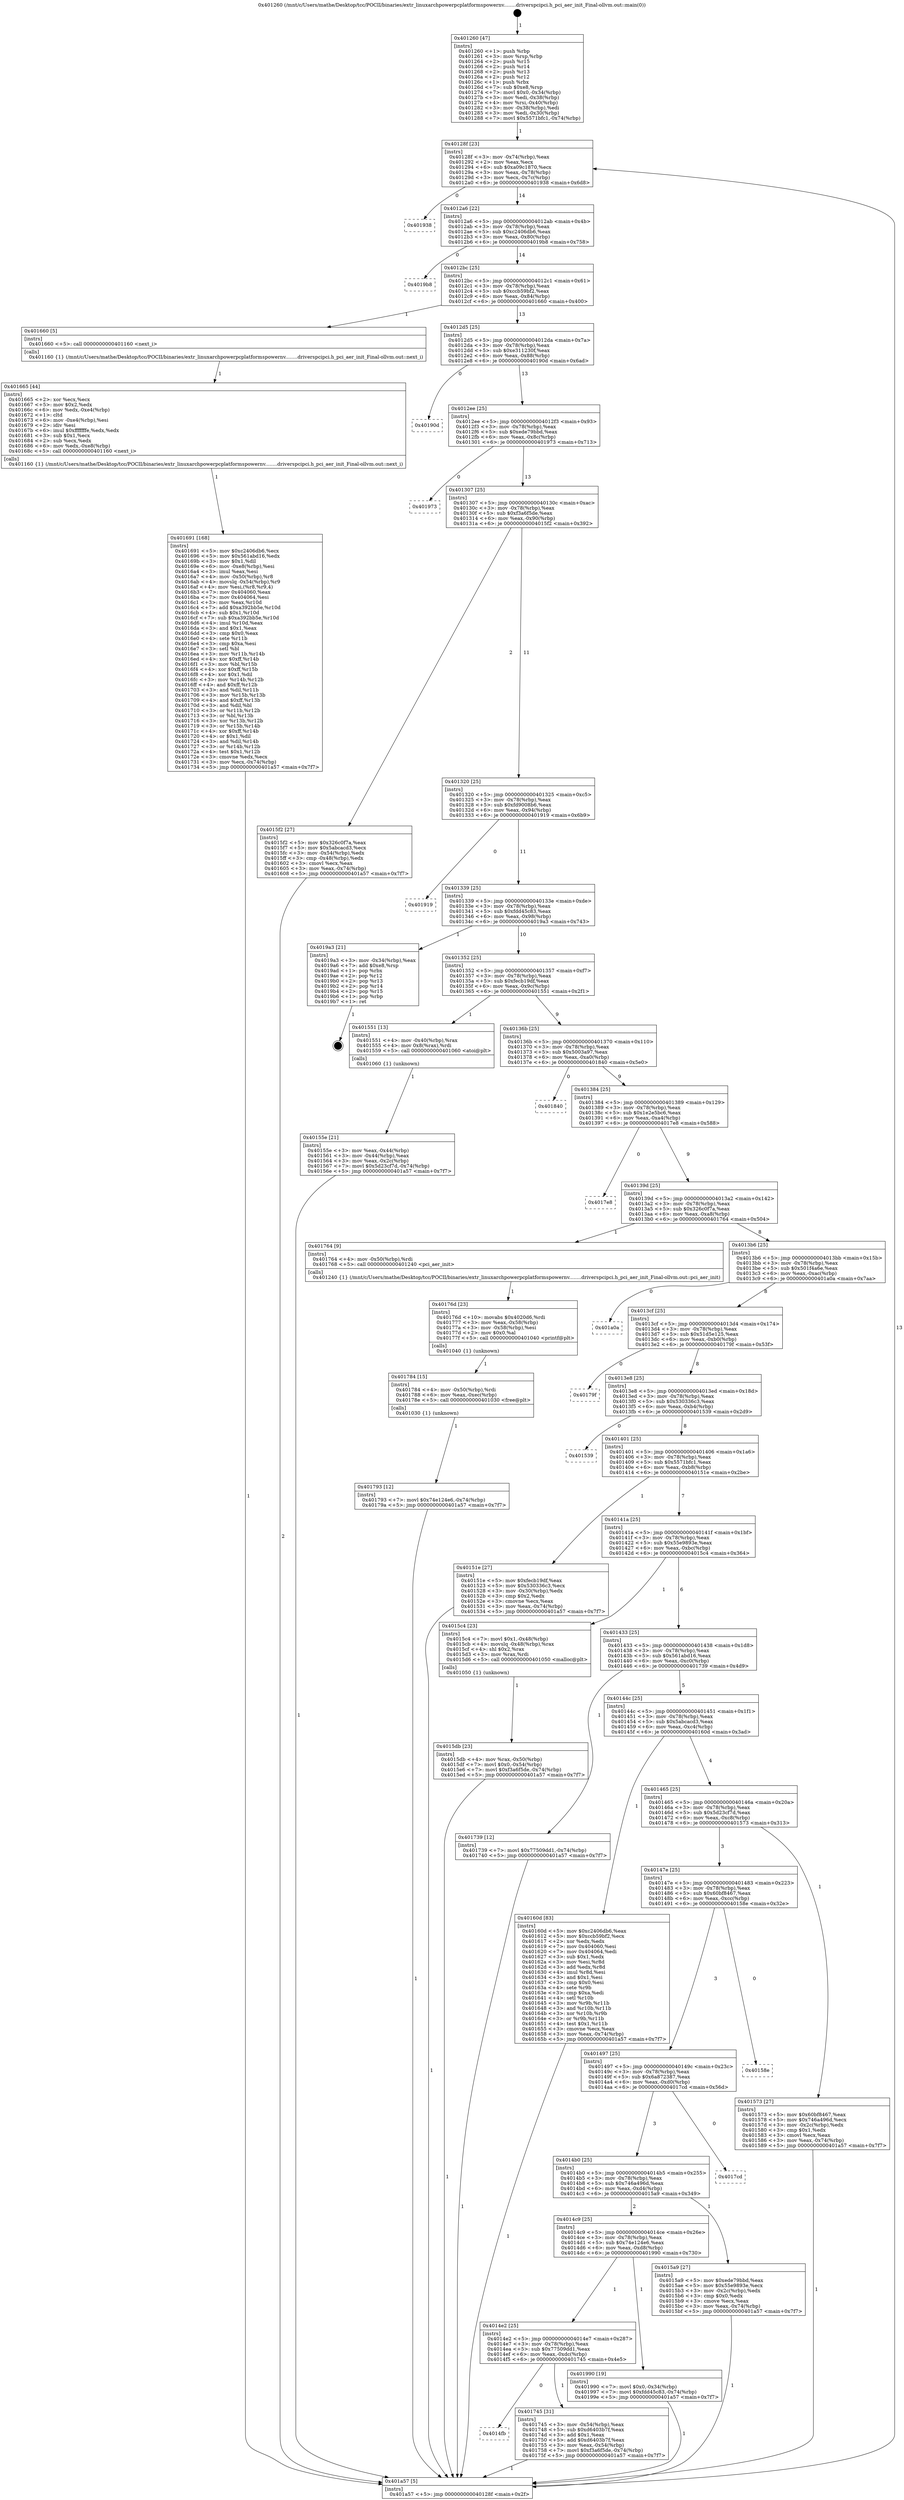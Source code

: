 digraph "0x401260" {
  label = "0x401260 (/mnt/c/Users/mathe/Desktop/tcc/POCII/binaries/extr_linuxarchpowerpcplatformspowernv........driverspcipci.h_pci_aer_init_Final-ollvm.out::main(0))"
  labelloc = "t"
  node[shape=record]

  Entry [label="",width=0.3,height=0.3,shape=circle,fillcolor=black,style=filled]
  "0x40128f" [label="{
     0x40128f [23]\l
     | [instrs]\l
     &nbsp;&nbsp;0x40128f \<+3\>: mov -0x74(%rbp),%eax\l
     &nbsp;&nbsp;0x401292 \<+2\>: mov %eax,%ecx\l
     &nbsp;&nbsp;0x401294 \<+6\>: sub $0xa09c1870,%ecx\l
     &nbsp;&nbsp;0x40129a \<+3\>: mov %eax,-0x78(%rbp)\l
     &nbsp;&nbsp;0x40129d \<+3\>: mov %ecx,-0x7c(%rbp)\l
     &nbsp;&nbsp;0x4012a0 \<+6\>: je 0000000000401938 \<main+0x6d8\>\l
  }"]
  "0x401938" [label="{
     0x401938\l
  }", style=dashed]
  "0x4012a6" [label="{
     0x4012a6 [22]\l
     | [instrs]\l
     &nbsp;&nbsp;0x4012a6 \<+5\>: jmp 00000000004012ab \<main+0x4b\>\l
     &nbsp;&nbsp;0x4012ab \<+3\>: mov -0x78(%rbp),%eax\l
     &nbsp;&nbsp;0x4012ae \<+5\>: sub $0xc2406db6,%eax\l
     &nbsp;&nbsp;0x4012b3 \<+3\>: mov %eax,-0x80(%rbp)\l
     &nbsp;&nbsp;0x4012b6 \<+6\>: je 00000000004019b8 \<main+0x758\>\l
  }"]
  Exit [label="",width=0.3,height=0.3,shape=circle,fillcolor=black,style=filled,peripheries=2]
  "0x4019b8" [label="{
     0x4019b8\l
  }", style=dashed]
  "0x4012bc" [label="{
     0x4012bc [25]\l
     | [instrs]\l
     &nbsp;&nbsp;0x4012bc \<+5\>: jmp 00000000004012c1 \<main+0x61\>\l
     &nbsp;&nbsp;0x4012c1 \<+3\>: mov -0x78(%rbp),%eax\l
     &nbsp;&nbsp;0x4012c4 \<+5\>: sub $0xccb59bf2,%eax\l
     &nbsp;&nbsp;0x4012c9 \<+6\>: mov %eax,-0x84(%rbp)\l
     &nbsp;&nbsp;0x4012cf \<+6\>: je 0000000000401660 \<main+0x400\>\l
  }"]
  "0x401793" [label="{
     0x401793 [12]\l
     | [instrs]\l
     &nbsp;&nbsp;0x401793 \<+7\>: movl $0x74e124e6,-0x74(%rbp)\l
     &nbsp;&nbsp;0x40179a \<+5\>: jmp 0000000000401a57 \<main+0x7f7\>\l
  }"]
  "0x401660" [label="{
     0x401660 [5]\l
     | [instrs]\l
     &nbsp;&nbsp;0x401660 \<+5\>: call 0000000000401160 \<next_i\>\l
     | [calls]\l
     &nbsp;&nbsp;0x401160 \{1\} (/mnt/c/Users/mathe/Desktop/tcc/POCII/binaries/extr_linuxarchpowerpcplatformspowernv........driverspcipci.h_pci_aer_init_Final-ollvm.out::next_i)\l
  }"]
  "0x4012d5" [label="{
     0x4012d5 [25]\l
     | [instrs]\l
     &nbsp;&nbsp;0x4012d5 \<+5\>: jmp 00000000004012da \<main+0x7a\>\l
     &nbsp;&nbsp;0x4012da \<+3\>: mov -0x78(%rbp),%eax\l
     &nbsp;&nbsp;0x4012dd \<+5\>: sub $0xe311230f,%eax\l
     &nbsp;&nbsp;0x4012e2 \<+6\>: mov %eax,-0x88(%rbp)\l
     &nbsp;&nbsp;0x4012e8 \<+6\>: je 000000000040190d \<main+0x6ad\>\l
  }"]
  "0x401784" [label="{
     0x401784 [15]\l
     | [instrs]\l
     &nbsp;&nbsp;0x401784 \<+4\>: mov -0x50(%rbp),%rdi\l
     &nbsp;&nbsp;0x401788 \<+6\>: mov %eax,-0xec(%rbp)\l
     &nbsp;&nbsp;0x40178e \<+5\>: call 0000000000401030 \<free@plt\>\l
     | [calls]\l
     &nbsp;&nbsp;0x401030 \{1\} (unknown)\l
  }"]
  "0x40190d" [label="{
     0x40190d\l
  }", style=dashed]
  "0x4012ee" [label="{
     0x4012ee [25]\l
     | [instrs]\l
     &nbsp;&nbsp;0x4012ee \<+5\>: jmp 00000000004012f3 \<main+0x93\>\l
     &nbsp;&nbsp;0x4012f3 \<+3\>: mov -0x78(%rbp),%eax\l
     &nbsp;&nbsp;0x4012f6 \<+5\>: sub $0xede79bbd,%eax\l
     &nbsp;&nbsp;0x4012fb \<+6\>: mov %eax,-0x8c(%rbp)\l
     &nbsp;&nbsp;0x401301 \<+6\>: je 0000000000401973 \<main+0x713\>\l
  }"]
  "0x40176d" [label="{
     0x40176d [23]\l
     | [instrs]\l
     &nbsp;&nbsp;0x40176d \<+10\>: movabs $0x4020d6,%rdi\l
     &nbsp;&nbsp;0x401777 \<+3\>: mov %eax,-0x58(%rbp)\l
     &nbsp;&nbsp;0x40177a \<+3\>: mov -0x58(%rbp),%esi\l
     &nbsp;&nbsp;0x40177d \<+2\>: mov $0x0,%al\l
     &nbsp;&nbsp;0x40177f \<+5\>: call 0000000000401040 \<printf@plt\>\l
     | [calls]\l
     &nbsp;&nbsp;0x401040 \{1\} (unknown)\l
  }"]
  "0x401973" [label="{
     0x401973\l
  }", style=dashed]
  "0x401307" [label="{
     0x401307 [25]\l
     | [instrs]\l
     &nbsp;&nbsp;0x401307 \<+5\>: jmp 000000000040130c \<main+0xac\>\l
     &nbsp;&nbsp;0x40130c \<+3\>: mov -0x78(%rbp),%eax\l
     &nbsp;&nbsp;0x40130f \<+5\>: sub $0xf3a6f5de,%eax\l
     &nbsp;&nbsp;0x401314 \<+6\>: mov %eax,-0x90(%rbp)\l
     &nbsp;&nbsp;0x40131a \<+6\>: je 00000000004015f2 \<main+0x392\>\l
  }"]
  "0x4014fb" [label="{
     0x4014fb\l
  }", style=dashed]
  "0x4015f2" [label="{
     0x4015f2 [27]\l
     | [instrs]\l
     &nbsp;&nbsp;0x4015f2 \<+5\>: mov $0x326c0f7a,%eax\l
     &nbsp;&nbsp;0x4015f7 \<+5\>: mov $0x5abcacd3,%ecx\l
     &nbsp;&nbsp;0x4015fc \<+3\>: mov -0x54(%rbp),%edx\l
     &nbsp;&nbsp;0x4015ff \<+3\>: cmp -0x48(%rbp),%edx\l
     &nbsp;&nbsp;0x401602 \<+3\>: cmovl %ecx,%eax\l
     &nbsp;&nbsp;0x401605 \<+3\>: mov %eax,-0x74(%rbp)\l
     &nbsp;&nbsp;0x401608 \<+5\>: jmp 0000000000401a57 \<main+0x7f7\>\l
  }"]
  "0x401320" [label="{
     0x401320 [25]\l
     | [instrs]\l
     &nbsp;&nbsp;0x401320 \<+5\>: jmp 0000000000401325 \<main+0xc5\>\l
     &nbsp;&nbsp;0x401325 \<+3\>: mov -0x78(%rbp),%eax\l
     &nbsp;&nbsp;0x401328 \<+5\>: sub $0xfd9008b6,%eax\l
     &nbsp;&nbsp;0x40132d \<+6\>: mov %eax,-0x94(%rbp)\l
     &nbsp;&nbsp;0x401333 \<+6\>: je 0000000000401919 \<main+0x6b9\>\l
  }"]
  "0x401745" [label="{
     0x401745 [31]\l
     | [instrs]\l
     &nbsp;&nbsp;0x401745 \<+3\>: mov -0x54(%rbp),%eax\l
     &nbsp;&nbsp;0x401748 \<+5\>: sub $0xd6403b7f,%eax\l
     &nbsp;&nbsp;0x40174d \<+3\>: add $0x1,%eax\l
     &nbsp;&nbsp;0x401750 \<+5\>: add $0xd6403b7f,%eax\l
     &nbsp;&nbsp;0x401755 \<+3\>: mov %eax,-0x54(%rbp)\l
     &nbsp;&nbsp;0x401758 \<+7\>: movl $0xf3a6f5de,-0x74(%rbp)\l
     &nbsp;&nbsp;0x40175f \<+5\>: jmp 0000000000401a57 \<main+0x7f7\>\l
  }"]
  "0x401919" [label="{
     0x401919\l
  }", style=dashed]
  "0x401339" [label="{
     0x401339 [25]\l
     | [instrs]\l
     &nbsp;&nbsp;0x401339 \<+5\>: jmp 000000000040133e \<main+0xde\>\l
     &nbsp;&nbsp;0x40133e \<+3\>: mov -0x78(%rbp),%eax\l
     &nbsp;&nbsp;0x401341 \<+5\>: sub $0xfdd45c83,%eax\l
     &nbsp;&nbsp;0x401346 \<+6\>: mov %eax,-0x98(%rbp)\l
     &nbsp;&nbsp;0x40134c \<+6\>: je 00000000004019a3 \<main+0x743\>\l
  }"]
  "0x4014e2" [label="{
     0x4014e2 [25]\l
     | [instrs]\l
     &nbsp;&nbsp;0x4014e2 \<+5\>: jmp 00000000004014e7 \<main+0x287\>\l
     &nbsp;&nbsp;0x4014e7 \<+3\>: mov -0x78(%rbp),%eax\l
     &nbsp;&nbsp;0x4014ea \<+5\>: sub $0x77509dd1,%eax\l
     &nbsp;&nbsp;0x4014ef \<+6\>: mov %eax,-0xdc(%rbp)\l
     &nbsp;&nbsp;0x4014f5 \<+6\>: je 0000000000401745 \<main+0x4e5\>\l
  }"]
  "0x4019a3" [label="{
     0x4019a3 [21]\l
     | [instrs]\l
     &nbsp;&nbsp;0x4019a3 \<+3\>: mov -0x34(%rbp),%eax\l
     &nbsp;&nbsp;0x4019a6 \<+7\>: add $0xe8,%rsp\l
     &nbsp;&nbsp;0x4019ad \<+1\>: pop %rbx\l
     &nbsp;&nbsp;0x4019ae \<+2\>: pop %r12\l
     &nbsp;&nbsp;0x4019b0 \<+2\>: pop %r13\l
     &nbsp;&nbsp;0x4019b2 \<+2\>: pop %r14\l
     &nbsp;&nbsp;0x4019b4 \<+2\>: pop %r15\l
     &nbsp;&nbsp;0x4019b6 \<+1\>: pop %rbp\l
     &nbsp;&nbsp;0x4019b7 \<+1\>: ret\l
  }"]
  "0x401352" [label="{
     0x401352 [25]\l
     | [instrs]\l
     &nbsp;&nbsp;0x401352 \<+5\>: jmp 0000000000401357 \<main+0xf7\>\l
     &nbsp;&nbsp;0x401357 \<+3\>: mov -0x78(%rbp),%eax\l
     &nbsp;&nbsp;0x40135a \<+5\>: sub $0xfecb19df,%eax\l
     &nbsp;&nbsp;0x40135f \<+6\>: mov %eax,-0x9c(%rbp)\l
     &nbsp;&nbsp;0x401365 \<+6\>: je 0000000000401551 \<main+0x2f1\>\l
  }"]
  "0x401990" [label="{
     0x401990 [19]\l
     | [instrs]\l
     &nbsp;&nbsp;0x401990 \<+7\>: movl $0x0,-0x34(%rbp)\l
     &nbsp;&nbsp;0x401997 \<+7\>: movl $0xfdd45c83,-0x74(%rbp)\l
     &nbsp;&nbsp;0x40199e \<+5\>: jmp 0000000000401a57 \<main+0x7f7\>\l
  }"]
  "0x401551" [label="{
     0x401551 [13]\l
     | [instrs]\l
     &nbsp;&nbsp;0x401551 \<+4\>: mov -0x40(%rbp),%rax\l
     &nbsp;&nbsp;0x401555 \<+4\>: mov 0x8(%rax),%rdi\l
     &nbsp;&nbsp;0x401559 \<+5\>: call 0000000000401060 \<atoi@plt\>\l
     | [calls]\l
     &nbsp;&nbsp;0x401060 \{1\} (unknown)\l
  }"]
  "0x40136b" [label="{
     0x40136b [25]\l
     | [instrs]\l
     &nbsp;&nbsp;0x40136b \<+5\>: jmp 0000000000401370 \<main+0x110\>\l
     &nbsp;&nbsp;0x401370 \<+3\>: mov -0x78(%rbp),%eax\l
     &nbsp;&nbsp;0x401373 \<+5\>: sub $0x5003a97,%eax\l
     &nbsp;&nbsp;0x401378 \<+6\>: mov %eax,-0xa0(%rbp)\l
     &nbsp;&nbsp;0x40137e \<+6\>: je 0000000000401840 \<main+0x5e0\>\l
  }"]
  "0x401691" [label="{
     0x401691 [168]\l
     | [instrs]\l
     &nbsp;&nbsp;0x401691 \<+5\>: mov $0xc2406db6,%ecx\l
     &nbsp;&nbsp;0x401696 \<+5\>: mov $0x561abd16,%edx\l
     &nbsp;&nbsp;0x40169b \<+3\>: mov $0x1,%dil\l
     &nbsp;&nbsp;0x40169e \<+6\>: mov -0xe8(%rbp),%esi\l
     &nbsp;&nbsp;0x4016a4 \<+3\>: imul %eax,%esi\l
     &nbsp;&nbsp;0x4016a7 \<+4\>: mov -0x50(%rbp),%r8\l
     &nbsp;&nbsp;0x4016ab \<+4\>: movslq -0x54(%rbp),%r9\l
     &nbsp;&nbsp;0x4016af \<+4\>: mov %esi,(%r8,%r9,4)\l
     &nbsp;&nbsp;0x4016b3 \<+7\>: mov 0x404060,%eax\l
     &nbsp;&nbsp;0x4016ba \<+7\>: mov 0x404064,%esi\l
     &nbsp;&nbsp;0x4016c1 \<+3\>: mov %eax,%r10d\l
     &nbsp;&nbsp;0x4016c4 \<+7\>: add $0xa392bb5e,%r10d\l
     &nbsp;&nbsp;0x4016cb \<+4\>: sub $0x1,%r10d\l
     &nbsp;&nbsp;0x4016cf \<+7\>: sub $0xa392bb5e,%r10d\l
     &nbsp;&nbsp;0x4016d6 \<+4\>: imul %r10d,%eax\l
     &nbsp;&nbsp;0x4016da \<+3\>: and $0x1,%eax\l
     &nbsp;&nbsp;0x4016dd \<+3\>: cmp $0x0,%eax\l
     &nbsp;&nbsp;0x4016e0 \<+4\>: sete %r11b\l
     &nbsp;&nbsp;0x4016e4 \<+3\>: cmp $0xa,%esi\l
     &nbsp;&nbsp;0x4016e7 \<+3\>: setl %bl\l
     &nbsp;&nbsp;0x4016ea \<+3\>: mov %r11b,%r14b\l
     &nbsp;&nbsp;0x4016ed \<+4\>: xor $0xff,%r14b\l
     &nbsp;&nbsp;0x4016f1 \<+3\>: mov %bl,%r15b\l
     &nbsp;&nbsp;0x4016f4 \<+4\>: xor $0xff,%r15b\l
     &nbsp;&nbsp;0x4016f8 \<+4\>: xor $0x1,%dil\l
     &nbsp;&nbsp;0x4016fc \<+3\>: mov %r14b,%r12b\l
     &nbsp;&nbsp;0x4016ff \<+4\>: and $0xff,%r12b\l
     &nbsp;&nbsp;0x401703 \<+3\>: and %dil,%r11b\l
     &nbsp;&nbsp;0x401706 \<+3\>: mov %r15b,%r13b\l
     &nbsp;&nbsp;0x401709 \<+4\>: and $0xff,%r13b\l
     &nbsp;&nbsp;0x40170d \<+3\>: and %dil,%bl\l
     &nbsp;&nbsp;0x401710 \<+3\>: or %r11b,%r12b\l
     &nbsp;&nbsp;0x401713 \<+3\>: or %bl,%r13b\l
     &nbsp;&nbsp;0x401716 \<+3\>: xor %r13b,%r12b\l
     &nbsp;&nbsp;0x401719 \<+3\>: or %r15b,%r14b\l
     &nbsp;&nbsp;0x40171c \<+4\>: xor $0xff,%r14b\l
     &nbsp;&nbsp;0x401720 \<+4\>: or $0x1,%dil\l
     &nbsp;&nbsp;0x401724 \<+3\>: and %dil,%r14b\l
     &nbsp;&nbsp;0x401727 \<+3\>: or %r14b,%r12b\l
     &nbsp;&nbsp;0x40172a \<+4\>: test $0x1,%r12b\l
     &nbsp;&nbsp;0x40172e \<+3\>: cmovne %edx,%ecx\l
     &nbsp;&nbsp;0x401731 \<+3\>: mov %ecx,-0x74(%rbp)\l
     &nbsp;&nbsp;0x401734 \<+5\>: jmp 0000000000401a57 \<main+0x7f7\>\l
  }"]
  "0x401840" [label="{
     0x401840\l
  }", style=dashed]
  "0x401384" [label="{
     0x401384 [25]\l
     | [instrs]\l
     &nbsp;&nbsp;0x401384 \<+5\>: jmp 0000000000401389 \<main+0x129\>\l
     &nbsp;&nbsp;0x401389 \<+3\>: mov -0x78(%rbp),%eax\l
     &nbsp;&nbsp;0x40138c \<+5\>: sub $0x1e2e5bc6,%eax\l
     &nbsp;&nbsp;0x401391 \<+6\>: mov %eax,-0xa4(%rbp)\l
     &nbsp;&nbsp;0x401397 \<+6\>: je 00000000004017e8 \<main+0x588\>\l
  }"]
  "0x401665" [label="{
     0x401665 [44]\l
     | [instrs]\l
     &nbsp;&nbsp;0x401665 \<+2\>: xor %ecx,%ecx\l
     &nbsp;&nbsp;0x401667 \<+5\>: mov $0x2,%edx\l
     &nbsp;&nbsp;0x40166c \<+6\>: mov %edx,-0xe4(%rbp)\l
     &nbsp;&nbsp;0x401672 \<+1\>: cltd\l
     &nbsp;&nbsp;0x401673 \<+6\>: mov -0xe4(%rbp),%esi\l
     &nbsp;&nbsp;0x401679 \<+2\>: idiv %esi\l
     &nbsp;&nbsp;0x40167b \<+6\>: imul $0xfffffffe,%edx,%edx\l
     &nbsp;&nbsp;0x401681 \<+3\>: sub $0x1,%ecx\l
     &nbsp;&nbsp;0x401684 \<+2\>: sub %ecx,%edx\l
     &nbsp;&nbsp;0x401686 \<+6\>: mov %edx,-0xe8(%rbp)\l
     &nbsp;&nbsp;0x40168c \<+5\>: call 0000000000401160 \<next_i\>\l
     | [calls]\l
     &nbsp;&nbsp;0x401160 \{1\} (/mnt/c/Users/mathe/Desktop/tcc/POCII/binaries/extr_linuxarchpowerpcplatformspowernv........driverspcipci.h_pci_aer_init_Final-ollvm.out::next_i)\l
  }"]
  "0x4017e8" [label="{
     0x4017e8\l
  }", style=dashed]
  "0x40139d" [label="{
     0x40139d [25]\l
     | [instrs]\l
     &nbsp;&nbsp;0x40139d \<+5\>: jmp 00000000004013a2 \<main+0x142\>\l
     &nbsp;&nbsp;0x4013a2 \<+3\>: mov -0x78(%rbp),%eax\l
     &nbsp;&nbsp;0x4013a5 \<+5\>: sub $0x326c0f7a,%eax\l
     &nbsp;&nbsp;0x4013aa \<+6\>: mov %eax,-0xa8(%rbp)\l
     &nbsp;&nbsp;0x4013b0 \<+6\>: je 0000000000401764 \<main+0x504\>\l
  }"]
  "0x4015db" [label="{
     0x4015db [23]\l
     | [instrs]\l
     &nbsp;&nbsp;0x4015db \<+4\>: mov %rax,-0x50(%rbp)\l
     &nbsp;&nbsp;0x4015df \<+7\>: movl $0x0,-0x54(%rbp)\l
     &nbsp;&nbsp;0x4015e6 \<+7\>: movl $0xf3a6f5de,-0x74(%rbp)\l
     &nbsp;&nbsp;0x4015ed \<+5\>: jmp 0000000000401a57 \<main+0x7f7\>\l
  }"]
  "0x401764" [label="{
     0x401764 [9]\l
     | [instrs]\l
     &nbsp;&nbsp;0x401764 \<+4\>: mov -0x50(%rbp),%rdi\l
     &nbsp;&nbsp;0x401768 \<+5\>: call 0000000000401240 \<pci_aer_init\>\l
     | [calls]\l
     &nbsp;&nbsp;0x401240 \{1\} (/mnt/c/Users/mathe/Desktop/tcc/POCII/binaries/extr_linuxarchpowerpcplatformspowernv........driverspcipci.h_pci_aer_init_Final-ollvm.out::pci_aer_init)\l
  }"]
  "0x4013b6" [label="{
     0x4013b6 [25]\l
     | [instrs]\l
     &nbsp;&nbsp;0x4013b6 \<+5\>: jmp 00000000004013bb \<main+0x15b\>\l
     &nbsp;&nbsp;0x4013bb \<+3\>: mov -0x78(%rbp),%eax\l
     &nbsp;&nbsp;0x4013be \<+5\>: sub $0x501f4a6e,%eax\l
     &nbsp;&nbsp;0x4013c3 \<+6\>: mov %eax,-0xac(%rbp)\l
     &nbsp;&nbsp;0x4013c9 \<+6\>: je 0000000000401a0a \<main+0x7aa\>\l
  }"]
  "0x4014c9" [label="{
     0x4014c9 [25]\l
     | [instrs]\l
     &nbsp;&nbsp;0x4014c9 \<+5\>: jmp 00000000004014ce \<main+0x26e\>\l
     &nbsp;&nbsp;0x4014ce \<+3\>: mov -0x78(%rbp),%eax\l
     &nbsp;&nbsp;0x4014d1 \<+5\>: sub $0x74e124e6,%eax\l
     &nbsp;&nbsp;0x4014d6 \<+6\>: mov %eax,-0xd8(%rbp)\l
     &nbsp;&nbsp;0x4014dc \<+6\>: je 0000000000401990 \<main+0x730\>\l
  }"]
  "0x401a0a" [label="{
     0x401a0a\l
  }", style=dashed]
  "0x4013cf" [label="{
     0x4013cf [25]\l
     | [instrs]\l
     &nbsp;&nbsp;0x4013cf \<+5\>: jmp 00000000004013d4 \<main+0x174\>\l
     &nbsp;&nbsp;0x4013d4 \<+3\>: mov -0x78(%rbp),%eax\l
     &nbsp;&nbsp;0x4013d7 \<+5\>: sub $0x51d5e125,%eax\l
     &nbsp;&nbsp;0x4013dc \<+6\>: mov %eax,-0xb0(%rbp)\l
     &nbsp;&nbsp;0x4013e2 \<+6\>: je 000000000040179f \<main+0x53f\>\l
  }"]
  "0x4015a9" [label="{
     0x4015a9 [27]\l
     | [instrs]\l
     &nbsp;&nbsp;0x4015a9 \<+5\>: mov $0xede79bbd,%eax\l
     &nbsp;&nbsp;0x4015ae \<+5\>: mov $0x55e9893e,%ecx\l
     &nbsp;&nbsp;0x4015b3 \<+3\>: mov -0x2c(%rbp),%edx\l
     &nbsp;&nbsp;0x4015b6 \<+3\>: cmp $0x0,%edx\l
     &nbsp;&nbsp;0x4015b9 \<+3\>: cmove %ecx,%eax\l
     &nbsp;&nbsp;0x4015bc \<+3\>: mov %eax,-0x74(%rbp)\l
     &nbsp;&nbsp;0x4015bf \<+5\>: jmp 0000000000401a57 \<main+0x7f7\>\l
  }"]
  "0x40179f" [label="{
     0x40179f\l
  }", style=dashed]
  "0x4013e8" [label="{
     0x4013e8 [25]\l
     | [instrs]\l
     &nbsp;&nbsp;0x4013e8 \<+5\>: jmp 00000000004013ed \<main+0x18d\>\l
     &nbsp;&nbsp;0x4013ed \<+3\>: mov -0x78(%rbp),%eax\l
     &nbsp;&nbsp;0x4013f0 \<+5\>: sub $0x530336c3,%eax\l
     &nbsp;&nbsp;0x4013f5 \<+6\>: mov %eax,-0xb4(%rbp)\l
     &nbsp;&nbsp;0x4013fb \<+6\>: je 0000000000401539 \<main+0x2d9\>\l
  }"]
  "0x4014b0" [label="{
     0x4014b0 [25]\l
     | [instrs]\l
     &nbsp;&nbsp;0x4014b0 \<+5\>: jmp 00000000004014b5 \<main+0x255\>\l
     &nbsp;&nbsp;0x4014b5 \<+3\>: mov -0x78(%rbp),%eax\l
     &nbsp;&nbsp;0x4014b8 \<+5\>: sub $0x746a496d,%eax\l
     &nbsp;&nbsp;0x4014bd \<+6\>: mov %eax,-0xd4(%rbp)\l
     &nbsp;&nbsp;0x4014c3 \<+6\>: je 00000000004015a9 \<main+0x349\>\l
  }"]
  "0x401539" [label="{
     0x401539\l
  }", style=dashed]
  "0x401401" [label="{
     0x401401 [25]\l
     | [instrs]\l
     &nbsp;&nbsp;0x401401 \<+5\>: jmp 0000000000401406 \<main+0x1a6\>\l
     &nbsp;&nbsp;0x401406 \<+3\>: mov -0x78(%rbp),%eax\l
     &nbsp;&nbsp;0x401409 \<+5\>: sub $0x5571bfc1,%eax\l
     &nbsp;&nbsp;0x40140e \<+6\>: mov %eax,-0xb8(%rbp)\l
     &nbsp;&nbsp;0x401414 \<+6\>: je 000000000040151e \<main+0x2be\>\l
  }"]
  "0x4017cd" [label="{
     0x4017cd\l
  }", style=dashed]
  "0x40151e" [label="{
     0x40151e [27]\l
     | [instrs]\l
     &nbsp;&nbsp;0x40151e \<+5\>: mov $0xfecb19df,%eax\l
     &nbsp;&nbsp;0x401523 \<+5\>: mov $0x530336c3,%ecx\l
     &nbsp;&nbsp;0x401528 \<+3\>: mov -0x30(%rbp),%edx\l
     &nbsp;&nbsp;0x40152b \<+3\>: cmp $0x2,%edx\l
     &nbsp;&nbsp;0x40152e \<+3\>: cmovne %ecx,%eax\l
     &nbsp;&nbsp;0x401531 \<+3\>: mov %eax,-0x74(%rbp)\l
     &nbsp;&nbsp;0x401534 \<+5\>: jmp 0000000000401a57 \<main+0x7f7\>\l
  }"]
  "0x40141a" [label="{
     0x40141a [25]\l
     | [instrs]\l
     &nbsp;&nbsp;0x40141a \<+5\>: jmp 000000000040141f \<main+0x1bf\>\l
     &nbsp;&nbsp;0x40141f \<+3\>: mov -0x78(%rbp),%eax\l
     &nbsp;&nbsp;0x401422 \<+5\>: sub $0x55e9893e,%eax\l
     &nbsp;&nbsp;0x401427 \<+6\>: mov %eax,-0xbc(%rbp)\l
     &nbsp;&nbsp;0x40142d \<+6\>: je 00000000004015c4 \<main+0x364\>\l
  }"]
  "0x401a57" [label="{
     0x401a57 [5]\l
     | [instrs]\l
     &nbsp;&nbsp;0x401a57 \<+5\>: jmp 000000000040128f \<main+0x2f\>\l
  }"]
  "0x401260" [label="{
     0x401260 [47]\l
     | [instrs]\l
     &nbsp;&nbsp;0x401260 \<+1\>: push %rbp\l
     &nbsp;&nbsp;0x401261 \<+3\>: mov %rsp,%rbp\l
     &nbsp;&nbsp;0x401264 \<+2\>: push %r15\l
     &nbsp;&nbsp;0x401266 \<+2\>: push %r14\l
     &nbsp;&nbsp;0x401268 \<+2\>: push %r13\l
     &nbsp;&nbsp;0x40126a \<+2\>: push %r12\l
     &nbsp;&nbsp;0x40126c \<+1\>: push %rbx\l
     &nbsp;&nbsp;0x40126d \<+7\>: sub $0xe8,%rsp\l
     &nbsp;&nbsp;0x401274 \<+7\>: movl $0x0,-0x34(%rbp)\l
     &nbsp;&nbsp;0x40127b \<+3\>: mov %edi,-0x38(%rbp)\l
     &nbsp;&nbsp;0x40127e \<+4\>: mov %rsi,-0x40(%rbp)\l
     &nbsp;&nbsp;0x401282 \<+3\>: mov -0x38(%rbp),%edi\l
     &nbsp;&nbsp;0x401285 \<+3\>: mov %edi,-0x30(%rbp)\l
     &nbsp;&nbsp;0x401288 \<+7\>: movl $0x5571bfc1,-0x74(%rbp)\l
  }"]
  "0x40155e" [label="{
     0x40155e [21]\l
     | [instrs]\l
     &nbsp;&nbsp;0x40155e \<+3\>: mov %eax,-0x44(%rbp)\l
     &nbsp;&nbsp;0x401561 \<+3\>: mov -0x44(%rbp),%eax\l
     &nbsp;&nbsp;0x401564 \<+3\>: mov %eax,-0x2c(%rbp)\l
     &nbsp;&nbsp;0x401567 \<+7\>: movl $0x5d23cf7d,-0x74(%rbp)\l
     &nbsp;&nbsp;0x40156e \<+5\>: jmp 0000000000401a57 \<main+0x7f7\>\l
  }"]
  "0x401497" [label="{
     0x401497 [25]\l
     | [instrs]\l
     &nbsp;&nbsp;0x401497 \<+5\>: jmp 000000000040149c \<main+0x23c\>\l
     &nbsp;&nbsp;0x40149c \<+3\>: mov -0x78(%rbp),%eax\l
     &nbsp;&nbsp;0x40149f \<+5\>: sub $0x6a872387,%eax\l
     &nbsp;&nbsp;0x4014a4 \<+6\>: mov %eax,-0xd0(%rbp)\l
     &nbsp;&nbsp;0x4014aa \<+6\>: je 00000000004017cd \<main+0x56d\>\l
  }"]
  "0x4015c4" [label="{
     0x4015c4 [23]\l
     | [instrs]\l
     &nbsp;&nbsp;0x4015c4 \<+7\>: movl $0x1,-0x48(%rbp)\l
     &nbsp;&nbsp;0x4015cb \<+4\>: movslq -0x48(%rbp),%rax\l
     &nbsp;&nbsp;0x4015cf \<+4\>: shl $0x2,%rax\l
     &nbsp;&nbsp;0x4015d3 \<+3\>: mov %rax,%rdi\l
     &nbsp;&nbsp;0x4015d6 \<+5\>: call 0000000000401050 \<malloc@plt\>\l
     | [calls]\l
     &nbsp;&nbsp;0x401050 \{1\} (unknown)\l
  }"]
  "0x401433" [label="{
     0x401433 [25]\l
     | [instrs]\l
     &nbsp;&nbsp;0x401433 \<+5\>: jmp 0000000000401438 \<main+0x1d8\>\l
     &nbsp;&nbsp;0x401438 \<+3\>: mov -0x78(%rbp),%eax\l
     &nbsp;&nbsp;0x40143b \<+5\>: sub $0x561abd16,%eax\l
     &nbsp;&nbsp;0x401440 \<+6\>: mov %eax,-0xc0(%rbp)\l
     &nbsp;&nbsp;0x401446 \<+6\>: je 0000000000401739 \<main+0x4d9\>\l
  }"]
  "0x40158e" [label="{
     0x40158e\l
  }", style=dashed]
  "0x401739" [label="{
     0x401739 [12]\l
     | [instrs]\l
     &nbsp;&nbsp;0x401739 \<+7\>: movl $0x77509dd1,-0x74(%rbp)\l
     &nbsp;&nbsp;0x401740 \<+5\>: jmp 0000000000401a57 \<main+0x7f7\>\l
  }"]
  "0x40144c" [label="{
     0x40144c [25]\l
     | [instrs]\l
     &nbsp;&nbsp;0x40144c \<+5\>: jmp 0000000000401451 \<main+0x1f1\>\l
     &nbsp;&nbsp;0x401451 \<+3\>: mov -0x78(%rbp),%eax\l
     &nbsp;&nbsp;0x401454 \<+5\>: sub $0x5abcacd3,%eax\l
     &nbsp;&nbsp;0x401459 \<+6\>: mov %eax,-0xc4(%rbp)\l
     &nbsp;&nbsp;0x40145f \<+6\>: je 000000000040160d \<main+0x3ad\>\l
  }"]
  "0x40147e" [label="{
     0x40147e [25]\l
     | [instrs]\l
     &nbsp;&nbsp;0x40147e \<+5\>: jmp 0000000000401483 \<main+0x223\>\l
     &nbsp;&nbsp;0x401483 \<+3\>: mov -0x78(%rbp),%eax\l
     &nbsp;&nbsp;0x401486 \<+5\>: sub $0x60bf8467,%eax\l
     &nbsp;&nbsp;0x40148b \<+6\>: mov %eax,-0xcc(%rbp)\l
     &nbsp;&nbsp;0x401491 \<+6\>: je 000000000040158e \<main+0x32e\>\l
  }"]
  "0x40160d" [label="{
     0x40160d [83]\l
     | [instrs]\l
     &nbsp;&nbsp;0x40160d \<+5\>: mov $0xc2406db6,%eax\l
     &nbsp;&nbsp;0x401612 \<+5\>: mov $0xccb59bf2,%ecx\l
     &nbsp;&nbsp;0x401617 \<+2\>: xor %edx,%edx\l
     &nbsp;&nbsp;0x401619 \<+7\>: mov 0x404060,%esi\l
     &nbsp;&nbsp;0x401620 \<+7\>: mov 0x404064,%edi\l
     &nbsp;&nbsp;0x401627 \<+3\>: sub $0x1,%edx\l
     &nbsp;&nbsp;0x40162a \<+3\>: mov %esi,%r8d\l
     &nbsp;&nbsp;0x40162d \<+3\>: add %edx,%r8d\l
     &nbsp;&nbsp;0x401630 \<+4\>: imul %r8d,%esi\l
     &nbsp;&nbsp;0x401634 \<+3\>: and $0x1,%esi\l
     &nbsp;&nbsp;0x401637 \<+3\>: cmp $0x0,%esi\l
     &nbsp;&nbsp;0x40163a \<+4\>: sete %r9b\l
     &nbsp;&nbsp;0x40163e \<+3\>: cmp $0xa,%edi\l
     &nbsp;&nbsp;0x401641 \<+4\>: setl %r10b\l
     &nbsp;&nbsp;0x401645 \<+3\>: mov %r9b,%r11b\l
     &nbsp;&nbsp;0x401648 \<+3\>: and %r10b,%r11b\l
     &nbsp;&nbsp;0x40164b \<+3\>: xor %r10b,%r9b\l
     &nbsp;&nbsp;0x40164e \<+3\>: or %r9b,%r11b\l
     &nbsp;&nbsp;0x401651 \<+4\>: test $0x1,%r11b\l
     &nbsp;&nbsp;0x401655 \<+3\>: cmovne %ecx,%eax\l
     &nbsp;&nbsp;0x401658 \<+3\>: mov %eax,-0x74(%rbp)\l
     &nbsp;&nbsp;0x40165b \<+5\>: jmp 0000000000401a57 \<main+0x7f7\>\l
  }"]
  "0x401465" [label="{
     0x401465 [25]\l
     | [instrs]\l
     &nbsp;&nbsp;0x401465 \<+5\>: jmp 000000000040146a \<main+0x20a\>\l
     &nbsp;&nbsp;0x40146a \<+3\>: mov -0x78(%rbp),%eax\l
     &nbsp;&nbsp;0x40146d \<+5\>: sub $0x5d23cf7d,%eax\l
     &nbsp;&nbsp;0x401472 \<+6\>: mov %eax,-0xc8(%rbp)\l
     &nbsp;&nbsp;0x401478 \<+6\>: je 0000000000401573 \<main+0x313\>\l
  }"]
  "0x401573" [label="{
     0x401573 [27]\l
     | [instrs]\l
     &nbsp;&nbsp;0x401573 \<+5\>: mov $0x60bf8467,%eax\l
     &nbsp;&nbsp;0x401578 \<+5\>: mov $0x746a496d,%ecx\l
     &nbsp;&nbsp;0x40157d \<+3\>: mov -0x2c(%rbp),%edx\l
     &nbsp;&nbsp;0x401580 \<+3\>: cmp $0x1,%edx\l
     &nbsp;&nbsp;0x401583 \<+3\>: cmovl %ecx,%eax\l
     &nbsp;&nbsp;0x401586 \<+3\>: mov %eax,-0x74(%rbp)\l
     &nbsp;&nbsp;0x401589 \<+5\>: jmp 0000000000401a57 \<main+0x7f7\>\l
  }"]
  Entry -> "0x401260" [label=" 1"]
  "0x40128f" -> "0x401938" [label=" 0"]
  "0x40128f" -> "0x4012a6" [label=" 14"]
  "0x4019a3" -> Exit [label=" 1"]
  "0x4012a6" -> "0x4019b8" [label=" 0"]
  "0x4012a6" -> "0x4012bc" [label=" 14"]
  "0x401990" -> "0x401a57" [label=" 1"]
  "0x4012bc" -> "0x401660" [label=" 1"]
  "0x4012bc" -> "0x4012d5" [label=" 13"]
  "0x401793" -> "0x401a57" [label=" 1"]
  "0x4012d5" -> "0x40190d" [label=" 0"]
  "0x4012d5" -> "0x4012ee" [label=" 13"]
  "0x401784" -> "0x401793" [label=" 1"]
  "0x4012ee" -> "0x401973" [label=" 0"]
  "0x4012ee" -> "0x401307" [label=" 13"]
  "0x40176d" -> "0x401784" [label=" 1"]
  "0x401307" -> "0x4015f2" [label=" 2"]
  "0x401307" -> "0x401320" [label=" 11"]
  "0x401764" -> "0x40176d" [label=" 1"]
  "0x401320" -> "0x401919" [label=" 0"]
  "0x401320" -> "0x401339" [label=" 11"]
  "0x401745" -> "0x401a57" [label=" 1"]
  "0x401339" -> "0x4019a3" [label=" 1"]
  "0x401339" -> "0x401352" [label=" 10"]
  "0x4014e2" -> "0x401745" [label=" 1"]
  "0x401352" -> "0x401551" [label=" 1"]
  "0x401352" -> "0x40136b" [label=" 9"]
  "0x4014e2" -> "0x4014fb" [label=" 0"]
  "0x40136b" -> "0x401840" [label=" 0"]
  "0x40136b" -> "0x401384" [label=" 9"]
  "0x4014c9" -> "0x401990" [label=" 1"]
  "0x401384" -> "0x4017e8" [label=" 0"]
  "0x401384" -> "0x40139d" [label=" 9"]
  "0x4014c9" -> "0x4014e2" [label=" 1"]
  "0x40139d" -> "0x401764" [label=" 1"]
  "0x40139d" -> "0x4013b6" [label=" 8"]
  "0x401739" -> "0x401a57" [label=" 1"]
  "0x4013b6" -> "0x401a0a" [label=" 0"]
  "0x4013b6" -> "0x4013cf" [label=" 8"]
  "0x401691" -> "0x401a57" [label=" 1"]
  "0x4013cf" -> "0x40179f" [label=" 0"]
  "0x4013cf" -> "0x4013e8" [label=" 8"]
  "0x401665" -> "0x401691" [label=" 1"]
  "0x4013e8" -> "0x401539" [label=" 0"]
  "0x4013e8" -> "0x401401" [label=" 8"]
  "0x40160d" -> "0x401a57" [label=" 1"]
  "0x401401" -> "0x40151e" [label=" 1"]
  "0x401401" -> "0x40141a" [label=" 7"]
  "0x40151e" -> "0x401a57" [label=" 1"]
  "0x401260" -> "0x40128f" [label=" 1"]
  "0x401a57" -> "0x40128f" [label=" 13"]
  "0x401551" -> "0x40155e" [label=" 1"]
  "0x40155e" -> "0x401a57" [label=" 1"]
  "0x4015f2" -> "0x401a57" [label=" 2"]
  "0x40141a" -> "0x4015c4" [label=" 1"]
  "0x40141a" -> "0x401433" [label=" 6"]
  "0x4015c4" -> "0x4015db" [label=" 1"]
  "0x401433" -> "0x401739" [label=" 1"]
  "0x401433" -> "0x40144c" [label=" 5"]
  "0x4015a9" -> "0x401a57" [label=" 1"]
  "0x40144c" -> "0x40160d" [label=" 1"]
  "0x40144c" -> "0x401465" [label=" 4"]
  "0x4014b0" -> "0x4015a9" [label=" 1"]
  "0x401465" -> "0x401573" [label=" 1"]
  "0x401465" -> "0x40147e" [label=" 3"]
  "0x401573" -> "0x401a57" [label=" 1"]
  "0x4014b0" -> "0x4014c9" [label=" 2"]
  "0x40147e" -> "0x40158e" [label=" 0"]
  "0x40147e" -> "0x401497" [label=" 3"]
  "0x4015db" -> "0x401a57" [label=" 1"]
  "0x401497" -> "0x4017cd" [label=" 0"]
  "0x401497" -> "0x4014b0" [label=" 3"]
  "0x401660" -> "0x401665" [label=" 1"]
}

